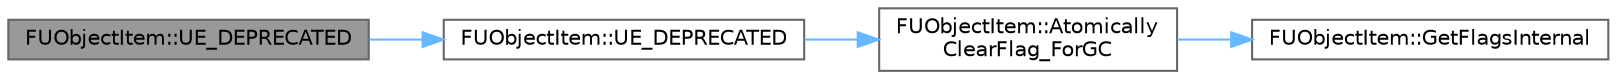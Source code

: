 digraph "FUObjectItem::UE_DEPRECATED"
{
 // INTERACTIVE_SVG=YES
 // LATEX_PDF_SIZE
  bgcolor="transparent";
  edge [fontname=Helvetica,fontsize=10,labelfontname=Helvetica,labelfontsize=10];
  node [fontname=Helvetica,fontsize=10,shape=box,height=0.2,width=0.4];
  rankdir="LR";
  Node1 [id="Node000001",label="FUObjectItem::UE_DEPRECATED",height=0.2,width=0.4,color="gray40", fillcolor="grey60", style="filled", fontcolor="black",tooltip=" "];
  Node1 -> Node2 [id="edge1_Node000001_Node000002",color="steelblue1",style="solid",tooltip=" "];
  Node2 [id="Node000002",label="FUObjectItem::UE_DEPRECATED",height=0.2,width=0.4,color="grey40", fillcolor="white", style="filled",URL="$dc/d55/structFUObjectItem.html#aac53b0f14abe40e3cd791d73747b278a",tooltip="Uses atomics to clear the specified flag(s)."];
  Node2 -> Node3 [id="edge2_Node000002_Node000003",color="steelblue1",style="solid",tooltip=" "];
  Node3 [id="Node000003",label="FUObjectItem::Atomically\lClearFlag_ForGC",height=0.2,width=0.4,color="grey40", fillcolor="white", style="filled",URL="$dc/d55/structFUObjectItem.html#a33a7112573d3eab132457fec5c304850",tooltip="Uses atomics to clear the specified flag(s)."];
  Node3 -> Node4 [id="edge3_Node000003_Node000004",color="steelblue1",style="solid",tooltip=" "];
  Node4 [id="Node000004",label="FUObjectItem::GetFlagsInternal",height=0.2,width=0.4,color="grey40", fillcolor="white", style="filled",URL="$dc/d55/structFUObjectItem.html#a5644d392a2101434d2eb8799abfca7c8",tooltip=" "];
}
